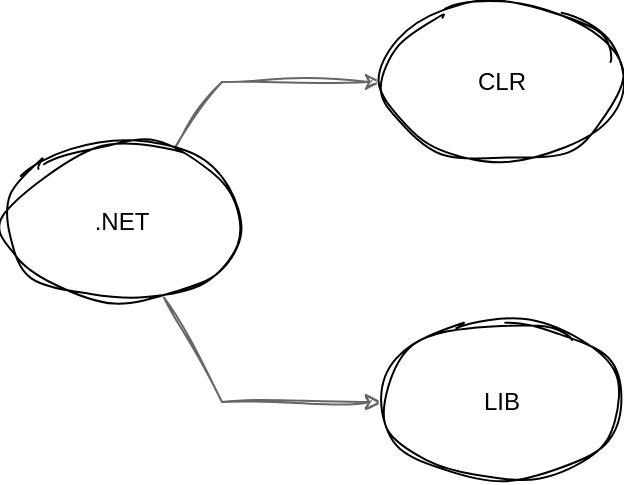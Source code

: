 <mxfile>
    <diagram id="kDJ13_M8h6VFHR2IIJyG" name="Page-1">
        <mxGraphModel dx="455" dy="419" grid="0" gridSize="10" guides="1" tooltips="1" connect="1" arrows="1" fold="1" page="1" pageScale="1" pageWidth="827" pageHeight="1169" math="0" shadow="0">
            <root>
                <mxCell id="0"/>
                <mxCell id="1" parent="0"/>
                <mxCell id="6" style="edgeStyle=none;html=1;rounded=0;sketch=1;curveFitting=1;jiggle=2;fillColor=#f5f5f5;strokeColor=#666666;" edge="1" parent="1" source="2" target="4">
                    <mxGeometry relative="1" as="geometry">
                        <Array as="points">
                            <mxPoint x="160" y="200"/>
                        </Array>
                    </mxGeometry>
                </mxCell>
                <mxCell id="7" style="edgeStyle=none;html=1;entryX=0;entryY=0.5;entryDx=0;entryDy=0;rounded=0;sketch=1;curveFitting=1;jiggle=2;fillColor=#f5f5f5;strokeColor=#666666;" edge="1" parent="1" source="2" target="3">
                    <mxGeometry relative="1" as="geometry">
                        <Array as="points">
                            <mxPoint x="160" y="40"/>
                        </Array>
                    </mxGeometry>
                </mxCell>
                <mxCell id="2" value=".NET" style="ellipse;whiteSpace=wrap;html=1;rounded=0;sketch=1;curveFitting=1;jiggle=2;" vertex="1" parent="1">
                    <mxGeometry x="50" y="70" width="120" height="80" as="geometry"/>
                </mxCell>
                <mxCell id="3" value="CLR" style="ellipse;whiteSpace=wrap;html=1;rounded=0;sketch=1;curveFitting=1;jiggle=2;" vertex="1" parent="1">
                    <mxGeometry x="240" width="120" height="80" as="geometry"/>
                </mxCell>
                <mxCell id="4" value="LIB" style="ellipse;whiteSpace=wrap;html=1;rounded=0;sketch=1;curveFitting=1;jiggle=2;" vertex="1" parent="1">
                    <mxGeometry x="240" y="160" width="120" height="80" as="geometry"/>
                </mxCell>
            </root>
        </mxGraphModel>
    </diagram>
</mxfile>